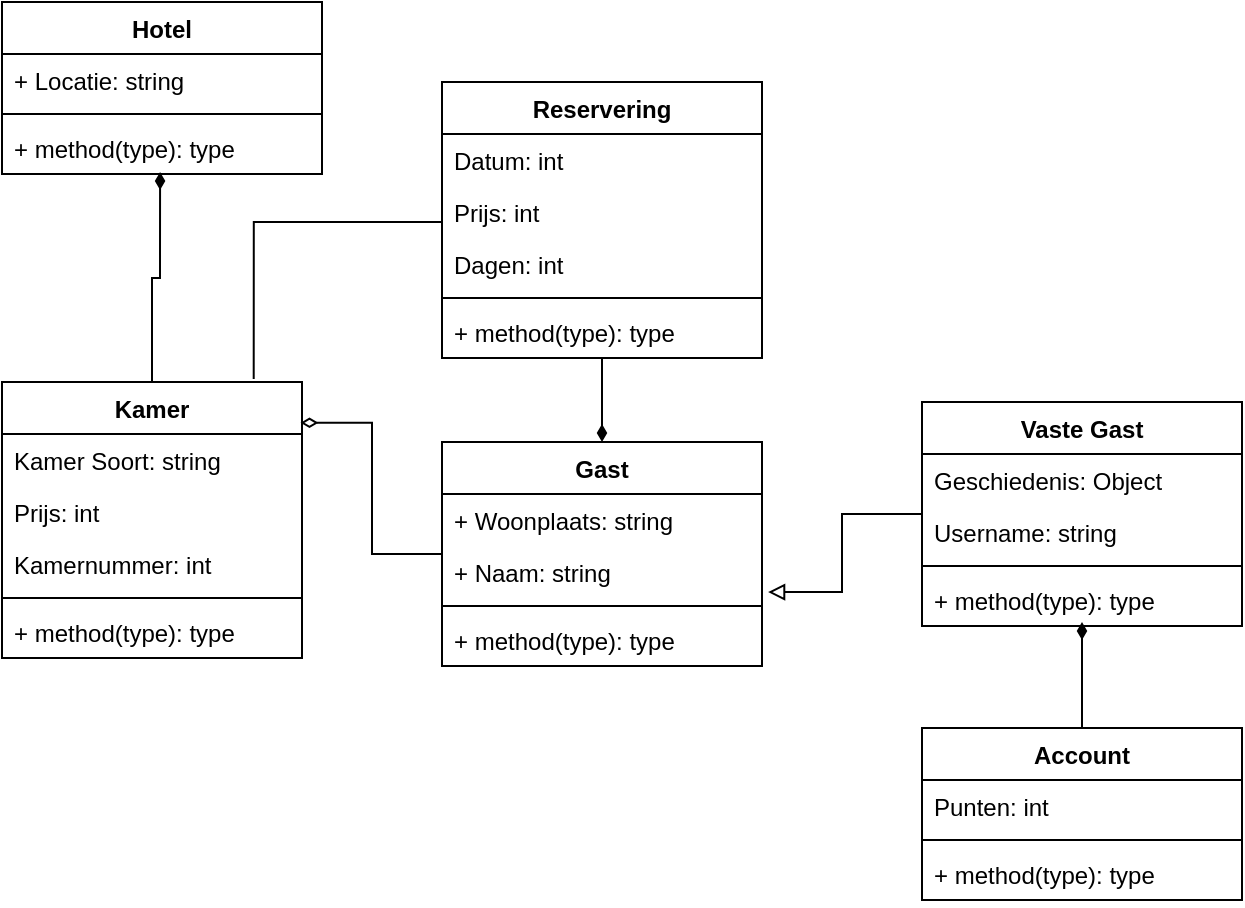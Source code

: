 <mxfile version="20.8.5" type="github">
  <diagram name="Page-1" id="e7e014a7-5840-1c2e-5031-d8a46d1fe8dd">
    <mxGraphModel dx="819" dy="455" grid="1" gridSize="10" guides="1" tooltips="1" connect="1" arrows="1" fold="1" page="1" pageScale="1" pageWidth="1169" pageHeight="826" background="none" math="0" shadow="0">
      <root>
        <mxCell id="0" />
        <mxCell id="1" parent="0" />
        <mxCell id="5QgJLx8mdaJcXq7qZHmc-52" style="edgeStyle=orthogonalEdgeStyle;rounded=0;orthogonalLoop=1;jettySize=auto;html=1;exitX=0.5;exitY=0;exitDx=0;exitDy=0;endArrow=diamondThin;endFill=1;entryX=0.494;entryY=0.962;entryDx=0;entryDy=0;entryPerimeter=0;" edge="1" parent="1" source="5QgJLx8mdaJcXq7qZHmc-42" target="5QgJLx8mdaJcXq7qZHmc-49">
          <mxGeometry relative="1" as="geometry">
            <mxPoint x="190" y="120" as="targetPoint" />
          </mxGeometry>
        </mxCell>
        <mxCell id="5QgJLx8mdaJcXq7qZHmc-42" value="Kamer" style="swimlane;fontStyle=1;align=center;verticalAlign=top;childLayout=stackLayout;horizontal=1;startSize=26;horizontalStack=0;resizeParent=1;resizeParentMax=0;resizeLast=0;collapsible=1;marginBottom=0;" vertex="1" parent="1">
          <mxGeometry x="110" y="240" width="150" height="138" as="geometry" />
        </mxCell>
        <mxCell id="5QgJLx8mdaJcXq7qZHmc-89" value="Kamer Soort: string" style="text;strokeColor=none;fillColor=none;align=left;verticalAlign=top;spacingLeft=4;spacingRight=4;overflow=hidden;rotatable=0;points=[[0,0.5],[1,0.5]];portConstraint=eastwest;" vertex="1" parent="5QgJLx8mdaJcXq7qZHmc-42">
          <mxGeometry y="26" width="150" height="26" as="geometry" />
        </mxCell>
        <mxCell id="5QgJLx8mdaJcXq7qZHmc-97" value="Prijs: int" style="text;strokeColor=none;fillColor=none;align=left;verticalAlign=top;spacingLeft=4;spacingRight=4;overflow=hidden;rotatable=0;points=[[0,0.5],[1,0.5]];portConstraint=eastwest;" vertex="1" parent="5QgJLx8mdaJcXq7qZHmc-42">
          <mxGeometry y="52" width="150" height="26" as="geometry" />
        </mxCell>
        <mxCell id="5QgJLx8mdaJcXq7qZHmc-43" value="Kamernummer: int" style="text;strokeColor=none;fillColor=none;align=left;verticalAlign=top;spacingLeft=4;spacingRight=4;overflow=hidden;rotatable=0;points=[[0,0.5],[1,0.5]];portConstraint=eastwest;" vertex="1" parent="5QgJLx8mdaJcXq7qZHmc-42">
          <mxGeometry y="78" width="150" height="26" as="geometry" />
        </mxCell>
        <mxCell id="5QgJLx8mdaJcXq7qZHmc-44" value="" style="line;strokeWidth=1;fillColor=none;align=left;verticalAlign=middle;spacingTop=-1;spacingLeft=3;spacingRight=3;rotatable=0;labelPosition=right;points=[];portConstraint=eastwest;strokeColor=inherit;" vertex="1" parent="5QgJLx8mdaJcXq7qZHmc-42">
          <mxGeometry y="104" width="150" height="8" as="geometry" />
        </mxCell>
        <mxCell id="5QgJLx8mdaJcXq7qZHmc-45" value="+ method(type): type" style="text;strokeColor=none;fillColor=none;align=left;verticalAlign=top;spacingLeft=4;spacingRight=4;overflow=hidden;rotatable=0;points=[[0,0.5],[1,0.5]];portConstraint=eastwest;" vertex="1" parent="5QgJLx8mdaJcXq7qZHmc-42">
          <mxGeometry y="112" width="150" height="26" as="geometry" />
        </mxCell>
        <mxCell id="5QgJLx8mdaJcXq7qZHmc-46" value="Hotel&#xa;" style="swimlane;fontStyle=1;align=center;verticalAlign=top;childLayout=stackLayout;horizontal=1;startSize=26;horizontalStack=0;resizeParent=1;resizeParentMax=0;resizeLast=0;collapsible=1;marginBottom=0;" vertex="1" parent="1">
          <mxGeometry x="110" y="50" width="160" height="86" as="geometry" />
        </mxCell>
        <mxCell id="5QgJLx8mdaJcXq7qZHmc-47" value="+ Locatie: string&#xa;" style="text;strokeColor=none;fillColor=none;align=left;verticalAlign=top;spacingLeft=4;spacingRight=4;overflow=hidden;rotatable=0;points=[[0,0.5],[1,0.5]];portConstraint=eastwest;" vertex="1" parent="5QgJLx8mdaJcXq7qZHmc-46">
          <mxGeometry y="26" width="160" height="26" as="geometry" />
        </mxCell>
        <mxCell id="5QgJLx8mdaJcXq7qZHmc-48" value="" style="line;strokeWidth=1;fillColor=none;align=left;verticalAlign=middle;spacingTop=-1;spacingLeft=3;spacingRight=3;rotatable=0;labelPosition=right;points=[];portConstraint=eastwest;strokeColor=inherit;" vertex="1" parent="5QgJLx8mdaJcXq7qZHmc-46">
          <mxGeometry y="52" width="160" height="8" as="geometry" />
        </mxCell>
        <mxCell id="5QgJLx8mdaJcXq7qZHmc-49" value="+ method(type): type" style="text;strokeColor=none;fillColor=none;align=left;verticalAlign=top;spacingLeft=4;spacingRight=4;overflow=hidden;rotatable=0;points=[[0,0.5],[1,0.5]];portConstraint=eastwest;" vertex="1" parent="5QgJLx8mdaJcXq7qZHmc-46">
          <mxGeometry y="60" width="160" height="26" as="geometry" />
        </mxCell>
        <mxCell id="5QgJLx8mdaJcXq7qZHmc-85" style="edgeStyle=orthogonalEdgeStyle;rounded=0;orthogonalLoop=1;jettySize=auto;html=1;entryX=0.995;entryY=0.148;entryDx=0;entryDy=0;entryPerimeter=0;endArrow=diamondThin;endFill=0;" edge="1" parent="1" source="5QgJLx8mdaJcXq7qZHmc-55" target="5QgJLx8mdaJcXq7qZHmc-42">
          <mxGeometry relative="1" as="geometry" />
        </mxCell>
        <mxCell id="5QgJLx8mdaJcXq7qZHmc-55" value="Gast" style="swimlane;fontStyle=1;align=center;verticalAlign=top;childLayout=stackLayout;horizontal=1;startSize=26;horizontalStack=0;resizeParent=1;resizeParentMax=0;resizeLast=0;collapsible=1;marginBottom=0;" vertex="1" parent="1">
          <mxGeometry x="330" y="270" width="160" height="112" as="geometry" />
        </mxCell>
        <mxCell id="5QgJLx8mdaJcXq7qZHmc-88" value="+ Woonplaats: string" style="text;strokeColor=none;fillColor=none;align=left;verticalAlign=top;spacingLeft=4;spacingRight=4;overflow=hidden;rotatable=0;points=[[0,0.5],[1,0.5]];portConstraint=eastwest;" vertex="1" parent="5QgJLx8mdaJcXq7qZHmc-55">
          <mxGeometry y="26" width="160" height="26" as="geometry" />
        </mxCell>
        <mxCell id="5QgJLx8mdaJcXq7qZHmc-56" value="+ Naam: string&#xa;" style="text;strokeColor=none;fillColor=none;align=left;verticalAlign=top;spacingLeft=4;spacingRight=4;overflow=hidden;rotatable=0;points=[[0,0.5],[1,0.5]];portConstraint=eastwest;" vertex="1" parent="5QgJLx8mdaJcXq7qZHmc-55">
          <mxGeometry y="52" width="160" height="26" as="geometry" />
        </mxCell>
        <mxCell id="5QgJLx8mdaJcXq7qZHmc-57" value="" style="line;strokeWidth=1;fillColor=none;align=left;verticalAlign=middle;spacingTop=-1;spacingLeft=3;spacingRight=3;rotatable=0;labelPosition=right;points=[];portConstraint=eastwest;strokeColor=inherit;" vertex="1" parent="5QgJLx8mdaJcXq7qZHmc-55">
          <mxGeometry y="78" width="160" height="8" as="geometry" />
        </mxCell>
        <mxCell id="5QgJLx8mdaJcXq7qZHmc-58" value="+ method(type): type" style="text;strokeColor=none;fillColor=none;align=left;verticalAlign=top;spacingLeft=4;spacingRight=4;overflow=hidden;rotatable=0;points=[[0,0.5],[1,0.5]];portConstraint=eastwest;" vertex="1" parent="5QgJLx8mdaJcXq7qZHmc-55">
          <mxGeometry y="86" width="160" height="26" as="geometry" />
        </mxCell>
        <mxCell id="5QgJLx8mdaJcXq7qZHmc-64" style="edgeStyle=orthogonalEdgeStyle;rounded=0;orthogonalLoop=1;jettySize=auto;html=1;entryX=1.019;entryY=0.886;entryDx=0;entryDy=0;entryPerimeter=0;endArrow=block;endFill=0;" edge="1" parent="1" source="5QgJLx8mdaJcXq7qZHmc-59" target="5QgJLx8mdaJcXq7qZHmc-56">
          <mxGeometry relative="1" as="geometry" />
        </mxCell>
        <mxCell id="5QgJLx8mdaJcXq7qZHmc-59" value="Vaste Gast" style="swimlane;fontStyle=1;align=center;verticalAlign=top;childLayout=stackLayout;horizontal=1;startSize=26;horizontalStack=0;resizeParent=1;resizeParentMax=0;resizeLast=0;collapsible=1;marginBottom=0;" vertex="1" parent="1">
          <mxGeometry x="570" y="250" width="160" height="112" as="geometry" />
        </mxCell>
        <mxCell id="5QgJLx8mdaJcXq7qZHmc-100" value="Geschiedenis: Object" style="text;strokeColor=none;fillColor=none;align=left;verticalAlign=top;spacingLeft=4;spacingRight=4;overflow=hidden;rotatable=0;points=[[0,0.5],[1,0.5]];portConstraint=eastwest;" vertex="1" parent="5QgJLx8mdaJcXq7qZHmc-59">
          <mxGeometry y="26" width="160" height="26" as="geometry" />
        </mxCell>
        <mxCell id="5QgJLx8mdaJcXq7qZHmc-60" value="Username: string" style="text;strokeColor=none;fillColor=none;align=left;verticalAlign=top;spacingLeft=4;spacingRight=4;overflow=hidden;rotatable=0;points=[[0,0.5],[1,0.5]];portConstraint=eastwest;" vertex="1" parent="5QgJLx8mdaJcXq7qZHmc-59">
          <mxGeometry y="52" width="160" height="26" as="geometry" />
        </mxCell>
        <mxCell id="5QgJLx8mdaJcXq7qZHmc-61" value="" style="line;strokeWidth=1;fillColor=none;align=left;verticalAlign=middle;spacingTop=-1;spacingLeft=3;spacingRight=3;rotatable=0;labelPosition=right;points=[];portConstraint=eastwest;strokeColor=inherit;" vertex="1" parent="5QgJLx8mdaJcXq7qZHmc-59">
          <mxGeometry y="78" width="160" height="8" as="geometry" />
        </mxCell>
        <mxCell id="5QgJLx8mdaJcXq7qZHmc-62" value="+ method(type): type" style="text;strokeColor=none;fillColor=none;align=left;verticalAlign=top;spacingLeft=4;spacingRight=4;overflow=hidden;rotatable=0;points=[[0,0.5],[1,0.5]];portConstraint=eastwest;" vertex="1" parent="5QgJLx8mdaJcXq7qZHmc-59">
          <mxGeometry y="86" width="160" height="26" as="geometry" />
        </mxCell>
        <mxCell id="5QgJLx8mdaJcXq7qZHmc-86" style="edgeStyle=orthogonalEdgeStyle;rounded=0;orthogonalLoop=1;jettySize=auto;html=1;endArrow=diamondThin;endFill=1;" edge="1" parent="1" source="5QgJLx8mdaJcXq7qZHmc-66">
          <mxGeometry relative="1" as="geometry">
            <mxPoint x="650" y="360" as="targetPoint" />
          </mxGeometry>
        </mxCell>
        <mxCell id="5QgJLx8mdaJcXq7qZHmc-66" value="Account" style="swimlane;fontStyle=1;align=center;verticalAlign=top;childLayout=stackLayout;horizontal=1;startSize=26;horizontalStack=0;resizeParent=1;resizeParentMax=0;resizeLast=0;collapsible=1;marginBottom=0;" vertex="1" parent="1">
          <mxGeometry x="570" y="413" width="160" height="86" as="geometry" />
        </mxCell>
        <mxCell id="5QgJLx8mdaJcXq7qZHmc-67" value="Punten: int" style="text;strokeColor=none;fillColor=none;align=left;verticalAlign=top;spacingLeft=4;spacingRight=4;overflow=hidden;rotatable=0;points=[[0,0.5],[1,0.5]];portConstraint=eastwest;" vertex="1" parent="5QgJLx8mdaJcXq7qZHmc-66">
          <mxGeometry y="26" width="160" height="26" as="geometry" />
        </mxCell>
        <mxCell id="5QgJLx8mdaJcXq7qZHmc-68" value="" style="line;strokeWidth=1;fillColor=none;align=left;verticalAlign=middle;spacingTop=-1;spacingLeft=3;spacingRight=3;rotatable=0;labelPosition=right;points=[];portConstraint=eastwest;strokeColor=inherit;" vertex="1" parent="5QgJLx8mdaJcXq7qZHmc-66">
          <mxGeometry y="52" width="160" height="8" as="geometry" />
        </mxCell>
        <mxCell id="5QgJLx8mdaJcXq7qZHmc-69" value="+ method(type): type" style="text;strokeColor=none;fillColor=none;align=left;verticalAlign=top;spacingLeft=4;spacingRight=4;overflow=hidden;rotatable=0;points=[[0,0.5],[1,0.5]];portConstraint=eastwest;" vertex="1" parent="5QgJLx8mdaJcXq7qZHmc-66">
          <mxGeometry y="60" width="160" height="26" as="geometry" />
        </mxCell>
        <mxCell id="5QgJLx8mdaJcXq7qZHmc-94" style="edgeStyle=orthogonalEdgeStyle;rounded=0;orthogonalLoop=1;jettySize=auto;html=1;entryX=0.5;entryY=0;entryDx=0;entryDy=0;endArrow=diamondThin;endFill=1;" edge="1" parent="1" source="5QgJLx8mdaJcXq7qZHmc-90" target="5QgJLx8mdaJcXq7qZHmc-55">
          <mxGeometry relative="1" as="geometry" />
        </mxCell>
        <mxCell id="5QgJLx8mdaJcXq7qZHmc-95" style="edgeStyle=orthogonalEdgeStyle;rounded=0;orthogonalLoop=1;jettySize=auto;html=1;entryX=0.839;entryY=-0.011;entryDx=0;entryDy=0;entryPerimeter=0;endArrow=none;endFill=0;" edge="1" parent="1" source="5QgJLx8mdaJcXq7qZHmc-90" target="5QgJLx8mdaJcXq7qZHmc-42">
          <mxGeometry relative="1" as="geometry">
            <Array as="points">
              <mxPoint x="236" y="160" />
            </Array>
          </mxGeometry>
        </mxCell>
        <mxCell id="5QgJLx8mdaJcXq7qZHmc-90" value="Reservering" style="swimlane;fontStyle=1;align=center;verticalAlign=top;childLayout=stackLayout;horizontal=1;startSize=26;horizontalStack=0;resizeParent=1;resizeParentMax=0;resizeLast=0;collapsible=1;marginBottom=0;" vertex="1" parent="1">
          <mxGeometry x="330" y="90" width="160" height="138" as="geometry" />
        </mxCell>
        <mxCell id="5QgJLx8mdaJcXq7qZHmc-91" value="Datum: int" style="text;strokeColor=none;fillColor=none;align=left;verticalAlign=top;spacingLeft=4;spacingRight=4;overflow=hidden;rotatable=0;points=[[0,0.5],[1,0.5]];portConstraint=eastwest;" vertex="1" parent="5QgJLx8mdaJcXq7qZHmc-90">
          <mxGeometry y="26" width="160" height="26" as="geometry" />
        </mxCell>
        <mxCell id="5QgJLx8mdaJcXq7qZHmc-98" value="Prijs: int" style="text;strokeColor=none;fillColor=none;align=left;verticalAlign=top;spacingLeft=4;spacingRight=4;overflow=hidden;rotatable=0;points=[[0,0.5],[1,0.5]];portConstraint=eastwest;" vertex="1" parent="5QgJLx8mdaJcXq7qZHmc-90">
          <mxGeometry y="52" width="160" height="26" as="geometry" />
        </mxCell>
        <mxCell id="5QgJLx8mdaJcXq7qZHmc-96" value="Dagen: int" style="text;strokeColor=none;fillColor=none;align=left;verticalAlign=top;spacingLeft=4;spacingRight=4;overflow=hidden;rotatable=0;points=[[0,0.5],[1,0.5]];portConstraint=eastwest;" vertex="1" parent="5QgJLx8mdaJcXq7qZHmc-90">
          <mxGeometry y="78" width="160" height="26" as="geometry" />
        </mxCell>
        <mxCell id="5QgJLx8mdaJcXq7qZHmc-92" value="" style="line;strokeWidth=1;fillColor=none;align=left;verticalAlign=middle;spacingTop=-1;spacingLeft=3;spacingRight=3;rotatable=0;labelPosition=right;points=[];portConstraint=eastwest;strokeColor=inherit;" vertex="1" parent="5QgJLx8mdaJcXq7qZHmc-90">
          <mxGeometry y="104" width="160" height="8" as="geometry" />
        </mxCell>
        <mxCell id="5QgJLx8mdaJcXq7qZHmc-93" value="+ method(type): type" style="text;strokeColor=none;fillColor=none;align=left;verticalAlign=top;spacingLeft=4;spacingRight=4;overflow=hidden;rotatable=0;points=[[0,0.5],[1,0.5]];portConstraint=eastwest;" vertex="1" parent="5QgJLx8mdaJcXq7qZHmc-90">
          <mxGeometry y="112" width="160" height="26" as="geometry" />
        </mxCell>
      </root>
    </mxGraphModel>
  </diagram>
</mxfile>
